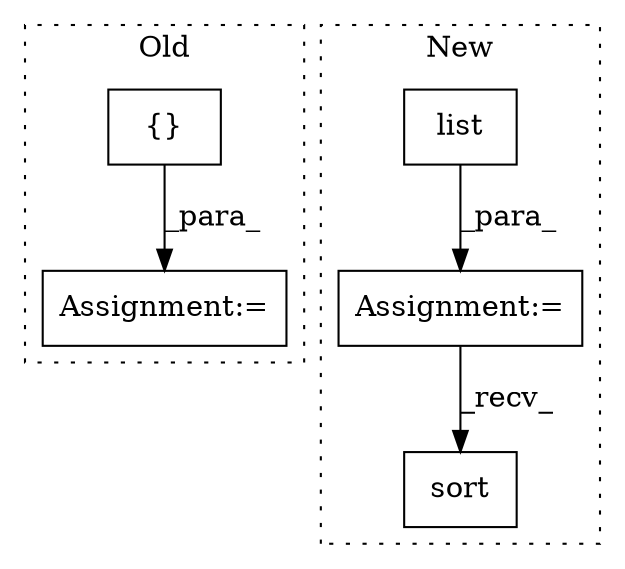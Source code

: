 digraph G {
subgraph cluster0 {
1 [label="{}" a="4" s="10880" l="2" shape="box"];
3 [label="Assignment:=" a="7" s="10870" l="1" shape="box"];
label = "Old";
style="dotted";
}
subgraph cluster1 {
2 [label="sort" a="32" s="11168" l="6" shape="box"];
4 [label="Assignment:=" a="7" s="11114" l="1" shape="box"];
5 [label="list" a="32" s="11115,11139" l="5,1" shape="box"];
label = "New";
style="dotted";
}
1 -> 3 [label="_para_"];
4 -> 2 [label="_recv_"];
5 -> 4 [label="_para_"];
}